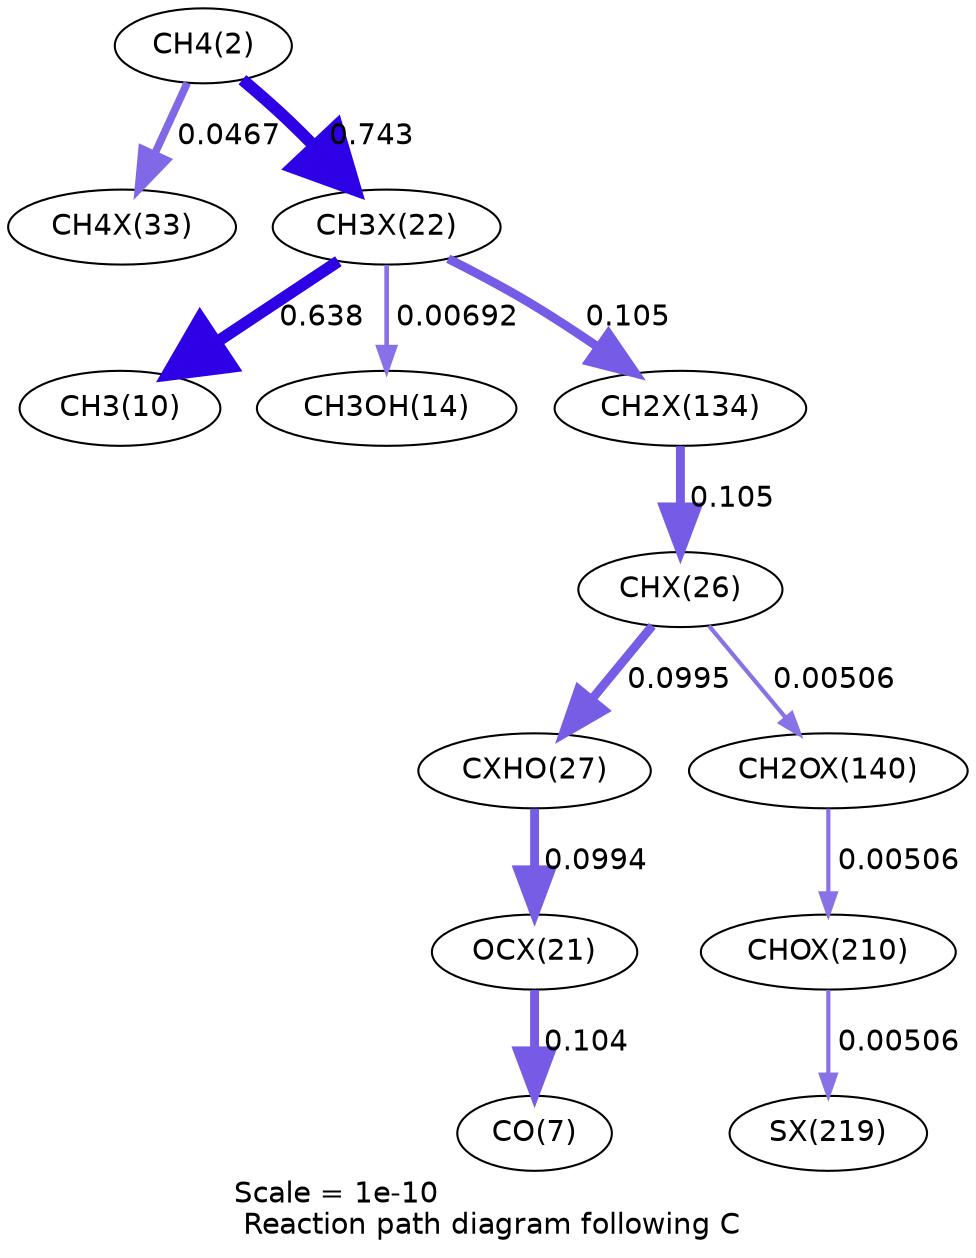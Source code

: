 digraph reaction_paths {
center=1;
s4 -> s40[fontname="Helvetica", penwidth=3.69, arrowsize=1.84, color="0.7, 0.547, 0.9"
, label=" 0.0467"];
s4 -> s36[fontname="Helvetica", penwidth=5.78, arrowsize=2.89, color="0.7, 1.24, 0.9"
, label=" 0.743"];
s36 -> s12[fontname="Helvetica", penwidth=5.66, arrowsize=2.83, color="0.7, 1.14, 0.9"
, label=" 0.638"];
s36 -> s16[fontname="Helvetica", penwidth=2.24, arrowsize=1.12, color="0.7, 0.507, 0.9"
, label=" 0.00692"];
s36 -> s53[fontname="Helvetica", penwidth=4.3, arrowsize=2.15, color="0.7, 0.605, 0.9"
, label=" 0.105"];
s53 -> s38[fontname="Helvetica", penwidth=4.3, arrowsize=2.15, color="0.7, 0.605, 0.9"
, label=" 0.105"];
s38 -> s39[fontname="Helvetica", penwidth=4.26, arrowsize=2.13, color="0.7, 0.6, 0.9"
, label=" 0.0995"];
s38 -> s55[fontname="Helvetica", penwidth=2.01, arrowsize=1, color="0.7, 0.505, 0.9"
, label=" 0.00506"];
s39 -> s35[fontname="Helvetica", penwidth=4.26, arrowsize=2.13, color="0.7, 0.599, 0.9"
, label=" 0.0994"];
s35 -> s9[fontname="Helvetica", penwidth=4.29, arrowsize=2.14, color="0.7, 0.604, 0.9"
, label=" 0.104"];
s55 -> s58[fontname="Helvetica", penwidth=2.01, arrowsize=1, color="0.7, 0.505, 0.9"
, label=" 0.00506"];
s58 -> s60[fontname="Helvetica", penwidth=2.01, arrowsize=1, color="0.7, 0.505, 0.9"
, label=" 0.00506"];
s4 [ fontname="Helvetica", label="CH4(2)"];
s9 [ fontname="Helvetica", label="CO(7)"];
s12 [ fontname="Helvetica", label="CH3(10)"];
s16 [ fontname="Helvetica", label="CH3OH(14)"];
s35 [ fontname="Helvetica", label="OCX(21)"];
s36 [ fontname="Helvetica", label="CH3X(22)"];
s38 [ fontname="Helvetica", label="CHX(26)"];
s39 [ fontname="Helvetica", label="CXHO(27)"];
s40 [ fontname="Helvetica", label="CH4X(33)"];
s53 [ fontname="Helvetica", label="CH2X(134)"];
s55 [ fontname="Helvetica", label="CH2OX(140)"];
s58 [ fontname="Helvetica", label="CHOX(210)"];
s60 [ fontname="Helvetica", label="SX(219)"];
 label = "Scale = 1e-10\l Reaction path diagram following C";
 fontname = "Helvetica";
}
